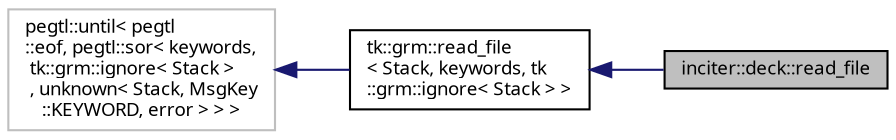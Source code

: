digraph "inciter::deck::read_file"
{
 // INTERACTIVE_SVG=YES
  bgcolor="transparent";
  edge [fontname="sans-serif",fontsize="9",labelfontname="sans-serif",labelfontsize="9"];
  node [fontname="sans-serif",fontsize="9",shape=record];
  rankdir="LR";
  Node1 [label="inciter::deck::read_file",height=0.2,width=0.4,color="black", fillcolor="grey75", style="filled", fontcolor="black"];
  Node2 -> Node1 [dir="back",color="midnightblue",fontsize="9",style="solid",fontname="sans-serif"];
  Node2 [label="tk::grm::read_file\l\< Stack, keywords, tk\l::grm::ignore\< Stack \> \>",height=0.2,width=0.4,color="black",URL="$structtk_1_1grm_1_1read__file.html"];
  Node3 -> Node2 [dir="back",color="midnightblue",fontsize="9",style="solid",fontname="sans-serif"];
  Node3 [label="pegtl::until\< pegtl\l::eof, pegtl::sor\< keywords,\l tk::grm::ignore\< Stack \>\l , unknown\< Stack, MsgKey\l::KEYWORD, error \> \> \>",height=0.2,width=0.4,color="grey75"];
}
